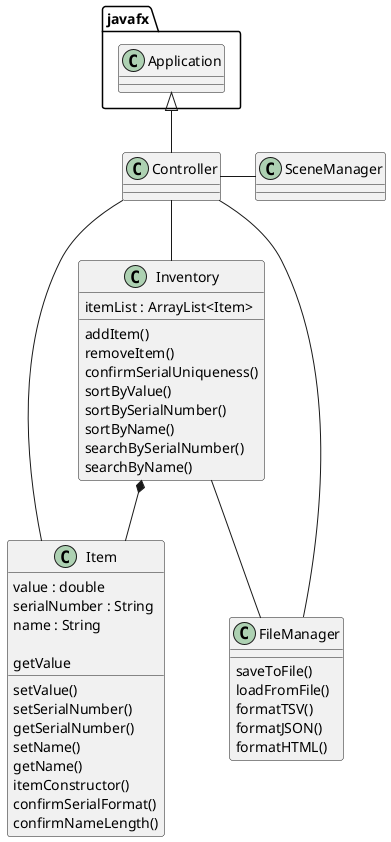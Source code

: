 @startuml
'https://plantuml.com/sequence-diagram

javafx.Application<|-- Controller
Controller - SceneManager
Controller -- Inventory
Controller - Item
Controller - FileManager
Inventory -- FileManager
Inventory *-- Item

Class Controller {
}
Class SceneManager{
}
Class FileManager{
     saveToFile()
     loadFromFile()
     formatTSV()
     formatJSON()
     formatHTML()
}
Class Inventory{
     itemList : ArrayList<Item>

     addItem()
     removeItem()
     confirmSerialUniqueness()
     sortByValue()
     sortBySerialNumber()
     sortByName()
     searchBySerialNumber()
     searchByName()
}
Class Item{
     value : double
     serialNumber : String
     name : String

     setValue()
     getValue
     setSerialNumber()
     getSerialNumber()
     setName()
     getName()
     itemConstructor()
     confirmSerialFormat()
     confirmNameLength()
}
@enduml
